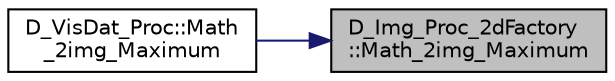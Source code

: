 digraph "D_Img_Proc_2dFactory::Math_2img_Maximum"
{
 // LATEX_PDF_SIZE
  edge [fontname="Helvetica",fontsize="10",labelfontname="Helvetica",labelfontsize="10"];
  node [fontname="Helvetica",fontsize="10",shape=record];
  rankdir="RL";
  Node1 [label="D_Img_Proc_2dFactory\l::Math_2img_Maximum",height=0.2,width=0.4,color="black", fillcolor="grey75", style="filled", fontcolor="black",tooltip=" "];
  Node1 -> Node2 [dir="back",color="midnightblue",fontsize="10",style="solid",fontname="Helvetica"];
  Node2 [label="D_VisDat_Proc::Math\l_2img_Maximum",height=0.2,width=0.4,color="black", fillcolor="white", style="filled",URL="$class_d___vis_dat___proc.html#a3d4e0ff1f2bb93a83a34d34583cd064e",tooltip=" "];
}
